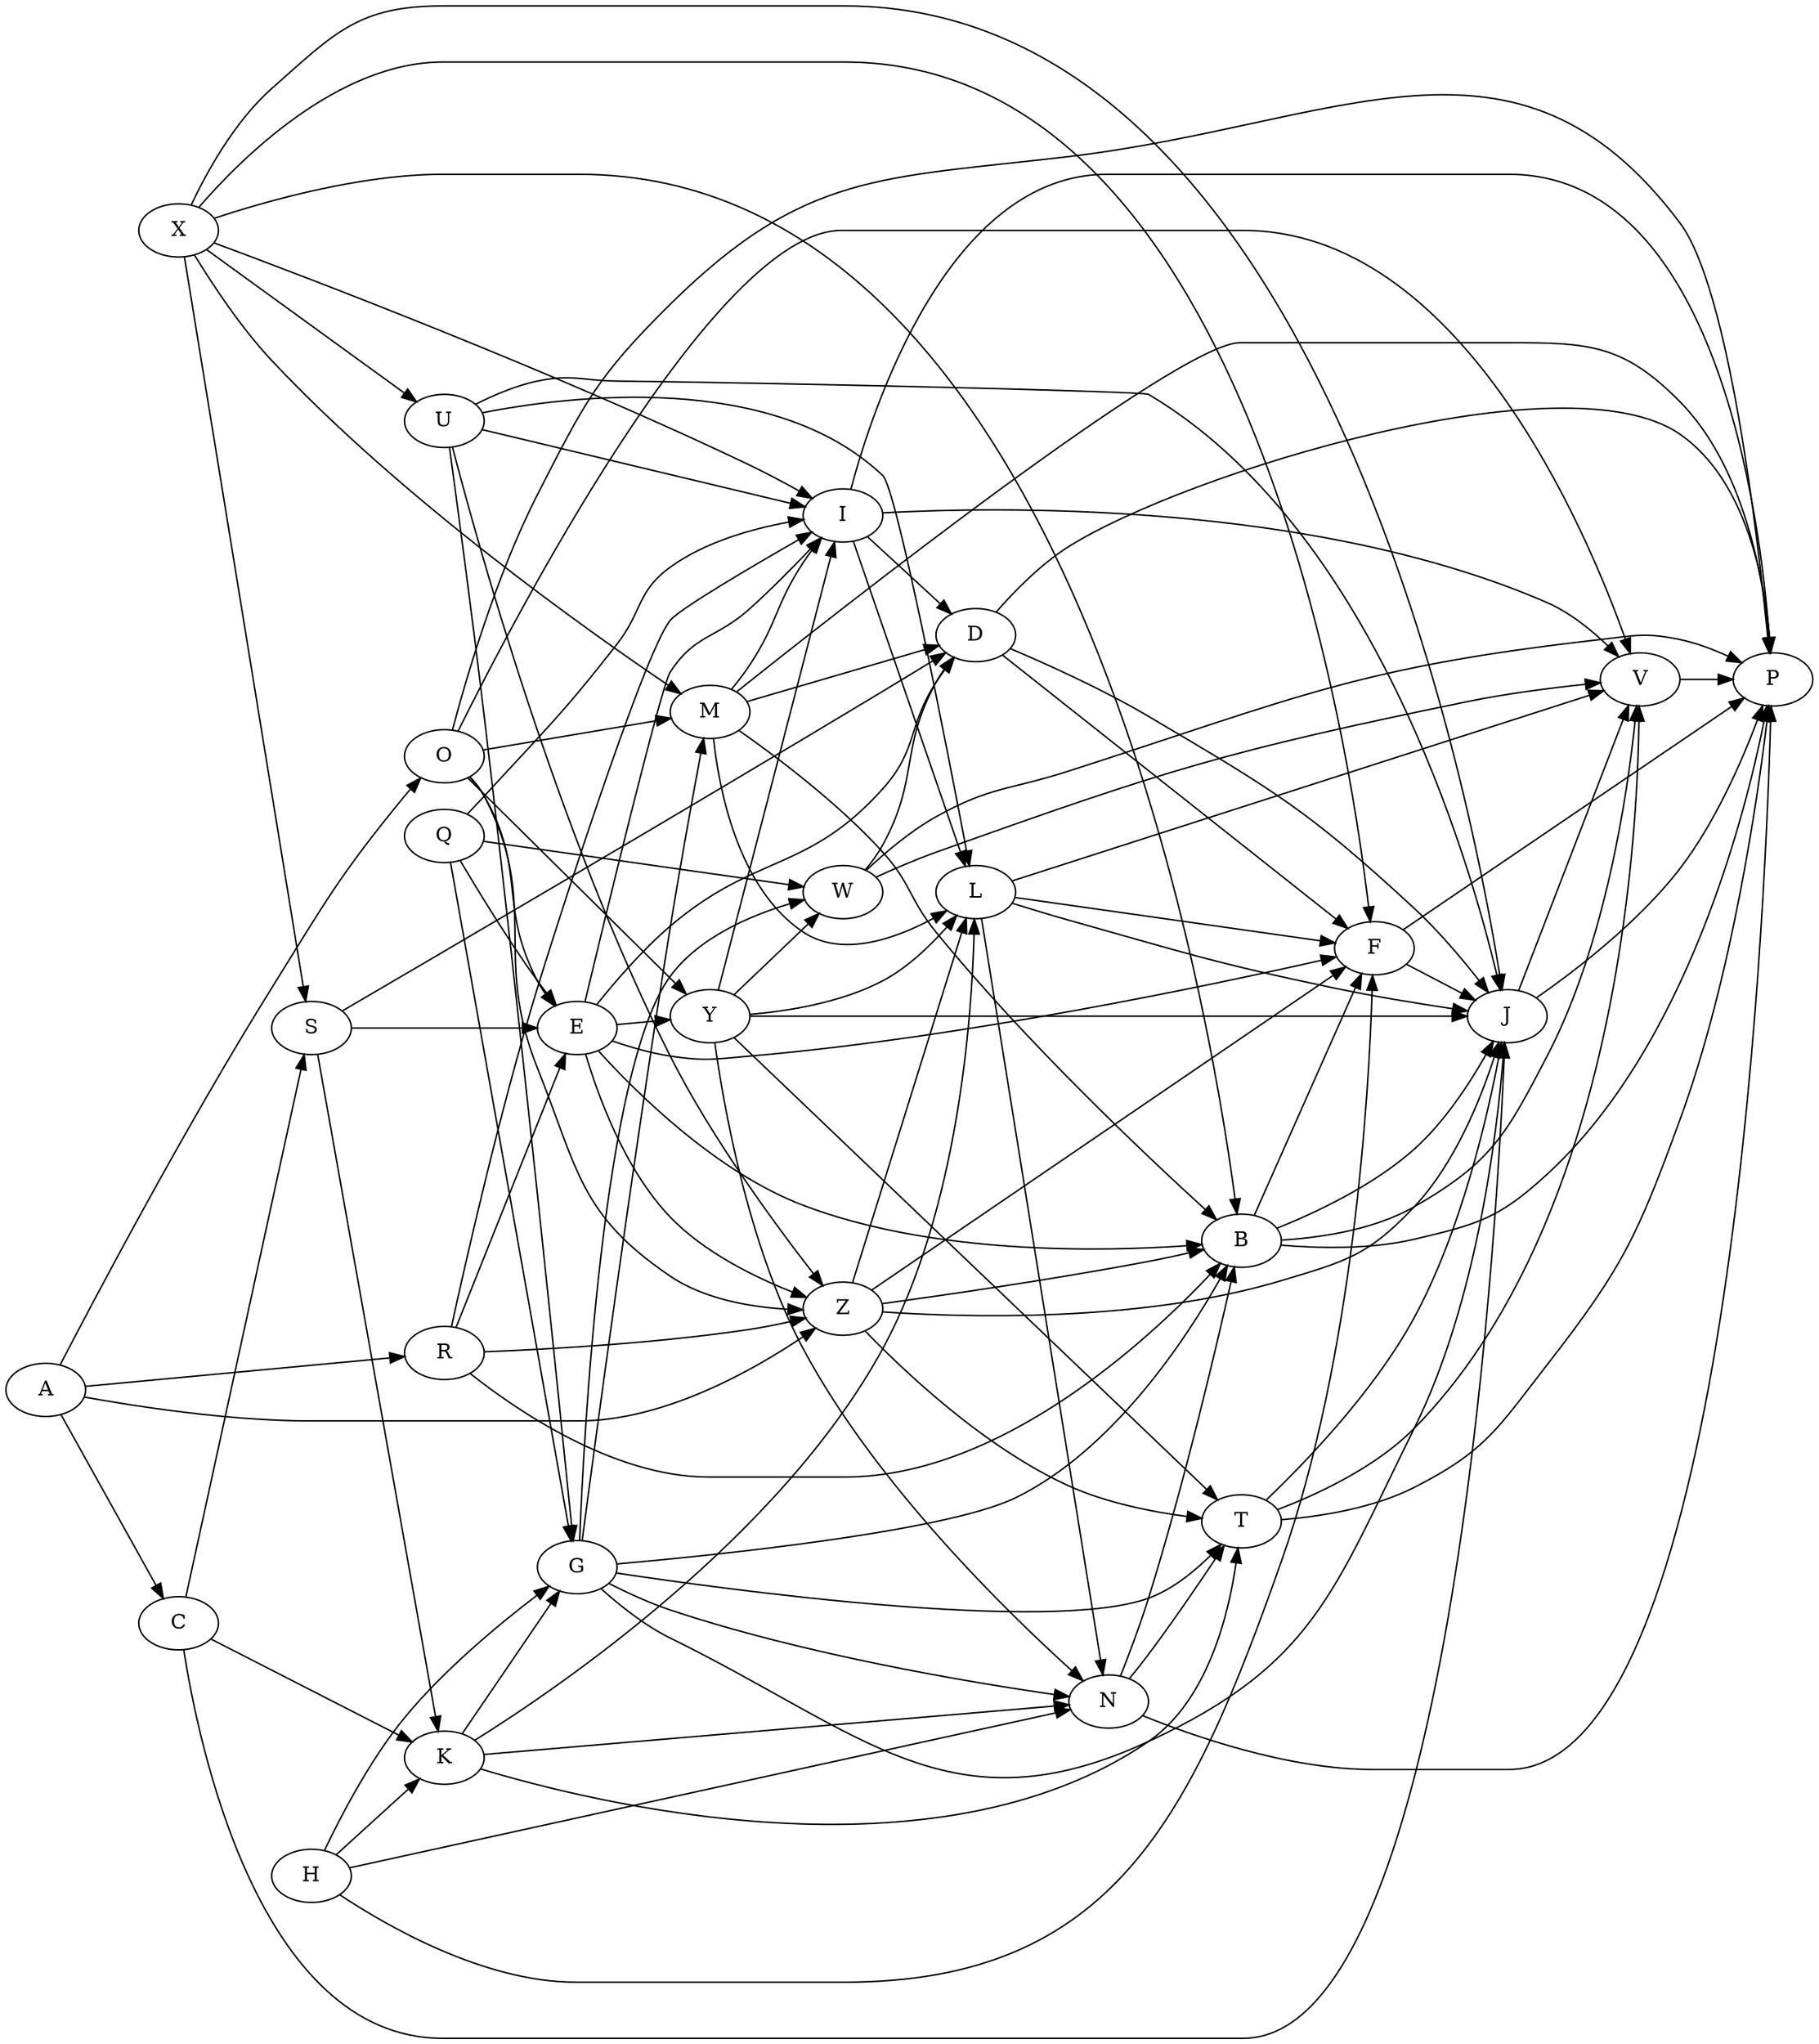digraph {
  rankdir=LR;
  X -> M;
  A -> R;
  C -> K;
  H -> G;
  R -> Z;
  S -> K;
  K -> G;
  O -> Z;
  Q -> G;
  E -> Y;
  U -> I;
  G -> N;
  M -> P;
  Y -> I;
  I -> V;
  Z -> B;
  W -> V;
  D -> P;
  L -> J;
  N -> T;
  T -> P;
  B -> F;
  F -> P;
  J -> V;
  V -> P;
  Z -> F;
  B -> J;
  B -> P;
  X -> F;
  Y -> N;
  W -> D;
  G -> B;
  L -> V;
  K -> L;
  W -> P;
  E -> F;
  Y -> J;
  J -> P;
  A -> O;
  O -> E;
  T -> V;
  S -> E;
  I -> L;
  E -> B;
  G -> J;
  Z -> J;
  K -> T;
  L -> F;
  X -> S;
  U -> G;
  K -> N;
  Q -> W;
  H -> F;
  O -> P;
  M -> D;
  T -> J;
  G -> T;
  N -> P;
  O -> V;
  Q -> I;
  Z -> T;
  C -> J;
  D -> J;
  G -> W;
  U -> L;
  R -> B;
  H -> K;
  X -> I;
  X -> B;
  I -> P;
  L -> N;
  O -> Y;
  F -> J;
  E -> I;
  G -> M;
  Q -> E;
  D -> F;
  A -> Z;
  I -> D;
  B -> V;
  U -> J;
  Y -> T;
  O -> M;
  M -> B;
  M -> L;
  N -> B;
  X -> U;
  E -> Z;
  Z -> L;
  R -> E;
  M -> I;
  H -> N;
  X -> J;
  C -> S;
  R -> I;
  E -> D;
  Y -> L;
  S -> D;
  U -> Z;
  A -> C;
  Y -> W;
}
